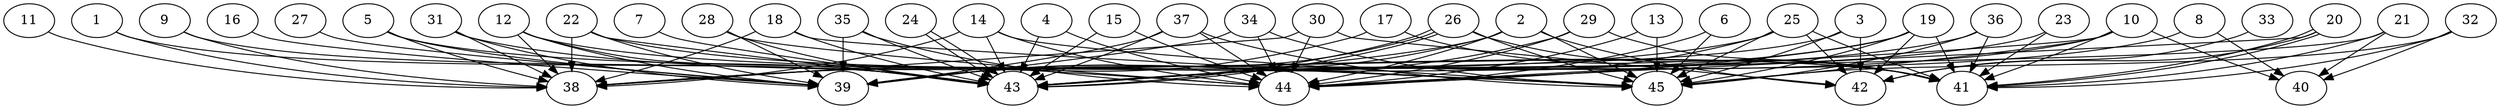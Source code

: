 // DAG automatically generated by daggen at Thu Oct  3 14:07:23 2019
// ./daggen --dot -n 45 --ccr 0.5 --fat 0.9 --regular 0.7 --density 0.6 --mindata 5242880 --maxdata 52428800 
digraph G {
  1 [size="44494848", alpha="0.17", expect_size="22247424"] 
  1 -> 38 [size ="22247424"]
  1 -> 43 [size ="22247424"]
  2 [size="23758848", alpha="0.02", expect_size="11879424"] 
  2 -> 39 [size ="11879424"]
  2 -> 42 [size ="11879424"]
  2 -> 43 [size ="11879424"]
  2 -> 44 [size ="11879424"]
  2 -> 45 [size ="11879424"]
  3 [size="102787072", alpha="0.01", expect_size="51393536"] 
  3 -> 42 [size ="51393536"]
  3 -> 43 [size ="51393536"]
  3 -> 45 [size ="51393536"]
  4 [size="96978944", alpha="0.19", expect_size="48489472"] 
  4 -> 43 [size ="48489472"]
  4 -> 44 [size ="48489472"]
  5 [size="52443136", alpha="0.13", expect_size="26221568"] 
  5 -> 38 [size ="26221568"]
  5 -> 39 [size ="26221568"]
  5 -> 44 [size ="26221568"]
  6 [size="39469056", alpha="0.08", expect_size="19734528"] 
  6 -> 44 [size ="19734528"]
  6 -> 45 [size ="19734528"]
  7 [size="58628096", alpha="0.03", expect_size="29314048"] 
  7 -> 43 [size ="29314048"]
  8 [size="77619200", alpha="0.09", expect_size="38809600"] 
  8 -> 40 [size ="38809600"]
  8 -> 43 [size ="38809600"]
  9 [size="16072704", alpha="0.19", expect_size="8036352"] 
  9 -> 38 [size ="8036352"]
  9 -> 43 [size ="8036352"]
  10 [size="18751488", alpha="0.17", expect_size="9375744"] 
  10 -> 39 [size ="9375744"]
  10 -> 40 [size ="9375744"]
  10 -> 41 [size ="9375744"]
  10 -> 44 [size ="9375744"]
  10 -> 45 [size ="9375744"]
  11 [size="48291840", alpha="0.00", expect_size="24145920"] 
  11 -> 38 [size ="24145920"]
  12 [size="31975424", alpha="0.07", expect_size="15987712"] 
  12 -> 38 [size ="15987712"]
  12 -> 39 [size ="15987712"]
  12 -> 43 [size ="15987712"]
  12 -> 45 [size ="15987712"]
  13 [size="40323072", alpha="0.05", expect_size="20161536"] 
  13 -> 44 [size ="20161536"]
  13 -> 45 [size ="20161536"]
  14 [size="45297664", alpha="0.14", expect_size="22648832"] 
  14 -> 38 [size ="22648832"]
  14 -> 43 [size ="22648832"]
  14 -> 44 [size ="22648832"]
  14 -> 45 [size ="22648832"]
  15 [size="40734720", alpha="0.05", expect_size="20367360"] 
  15 -> 43 [size ="20367360"]
  15 -> 44 [size ="20367360"]
  16 [size="99731456", alpha="0.10", expect_size="49865728"] 
  16 -> 39 [size ="49865728"]
  17 [size="42078208", alpha="0.18", expect_size="21039104"] 
  17 -> 38 [size ="21039104"]
  17 -> 41 [size ="21039104"]
  18 [size="56299520", alpha="0.02", expect_size="28149760"] 
  18 -> 38 [size ="28149760"]
  18 -> 43 [size ="28149760"]
  18 -> 45 [size ="28149760"]
  19 [size="96647168", alpha="0.19", expect_size="48323584"] 
  19 -> 38 [size ="48323584"]
  19 -> 41 [size ="48323584"]
  19 -> 42 [size ="48323584"]
  19 -> 44 [size ="48323584"]
  19 -> 45 [size ="48323584"]
  20 [size="91754496", alpha="0.18", expect_size="45877248"] 
  20 -> 41 [size ="45877248"]
  20 -> 41 [size ="45877248"]
  20 -> 42 [size ="45877248"]
  20 -> 44 [size ="45877248"]
  21 [size="76570624", alpha="0.04", expect_size="38285312"] 
  21 -> 40 [size ="38285312"]
  21 -> 41 [size ="38285312"]
  21 -> 43 [size ="38285312"]
  22 [size="78542848", alpha="0.13", expect_size="39271424"] 
  22 -> 38 [size ="39271424"]
  22 -> 39 [size ="39271424"]
  22 -> 41 [size ="39271424"]
  22 -> 43 [size ="39271424"]
  23 [size="16349184", alpha="0.01", expect_size="8174592"] 
  23 -> 41 [size ="8174592"]
  23 -> 43 [size ="8174592"]
  24 [size="37965824", alpha="0.07", expect_size="18982912"] 
  24 -> 43 [size ="18982912"]
  24 -> 43 [size ="18982912"]
  25 [size="104024064", alpha="0.03", expect_size="52012032"] 
  25 -> 38 [size ="52012032"]
  25 -> 41 [size ="52012032"]
  25 -> 42 [size ="52012032"]
  25 -> 43 [size ="52012032"]
  25 -> 45 [size ="52012032"]
  26 [size="35006464", alpha="0.05", expect_size="17503232"] 
  26 -> 39 [size ="17503232"]
  26 -> 41 [size ="17503232"]
  26 -> 43 [size ="17503232"]
  26 -> 43 [size ="17503232"]
  26 -> 45 [size ="17503232"]
  27 [size="80605184", alpha="0.16", expect_size="40302592"] 
  27 -> 39 [size ="40302592"]
  28 [size="70610944", alpha="0.02", expect_size="35305472"] 
  28 -> 39 [size ="35305472"]
  28 -> 43 [size ="35305472"]
  28 -> 44 [size ="35305472"]
  29 [size="78409728", alpha="0.10", expect_size="39204864"] 
  29 -> 39 [size ="39204864"]
  29 -> 41 [size ="39204864"]
  29 -> 44 [size ="39204864"]
  30 [size="75694080", alpha="0.19", expect_size="37847040"] 
  30 -> 38 [size ="37847040"]
  30 -> 42 [size ="37847040"]
  30 -> 44 [size ="37847040"]
  31 [size="66662400", alpha="0.16", expect_size="33331200"] 
  31 -> 38 [size ="33331200"]
  31 -> 39 [size ="33331200"]
  31 -> 41 [size ="33331200"]
  32 [size="85325824", alpha="0.17", expect_size="42662912"] 
  32 -> 40 [size ="42662912"]
  32 -> 41 [size ="42662912"]
  32 -> 45 [size ="42662912"]
  33 [size="50585600", alpha="0.05", expect_size="25292800"] 
  33 -> 42 [size ="25292800"]
  34 [size="54747136", alpha="0.00", expect_size="27373568"] 
  34 -> 39 [size ="27373568"]
  34 -> 44 [size ="27373568"]
  34 -> 45 [size ="27373568"]
  35 [size="89929728", alpha="0.02", expect_size="44964864"] 
  35 -> 39 [size ="44964864"]
  35 -> 43 [size ="44964864"]
  35 -> 44 [size ="44964864"]
  36 [size="103718912", alpha="0.02", expect_size="51859456"] 
  36 -> 39 [size ="51859456"]
  36 -> 41 [size ="51859456"]
  36 -> 45 [size ="51859456"]
  37 [size="30730240", alpha="0.10", expect_size="15365120"] 
  37 -> 39 [size ="15365120"]
  37 -> 43 [size ="15365120"]
  37 -> 44 [size ="15365120"]
  37 -> 45 [size ="15365120"]
  38 [size="13477888", alpha="0.07", expect_size="6738944"] 
  39 [size="24727552", alpha="0.02", expect_size="12363776"] 
  40 [size="70062080", alpha="0.14", expect_size="35031040"] 
  41 [size="63383552", alpha="0.01", expect_size="31691776"] 
  42 [size="42491904", alpha="0.02", expect_size="21245952"] 
  43 [size="28882944", alpha="0.04", expect_size="14441472"] 
  44 [size="52391936", alpha="0.12", expect_size="26195968"] 
  45 [size="53463040", alpha="0.20", expect_size="26731520"] 
}
